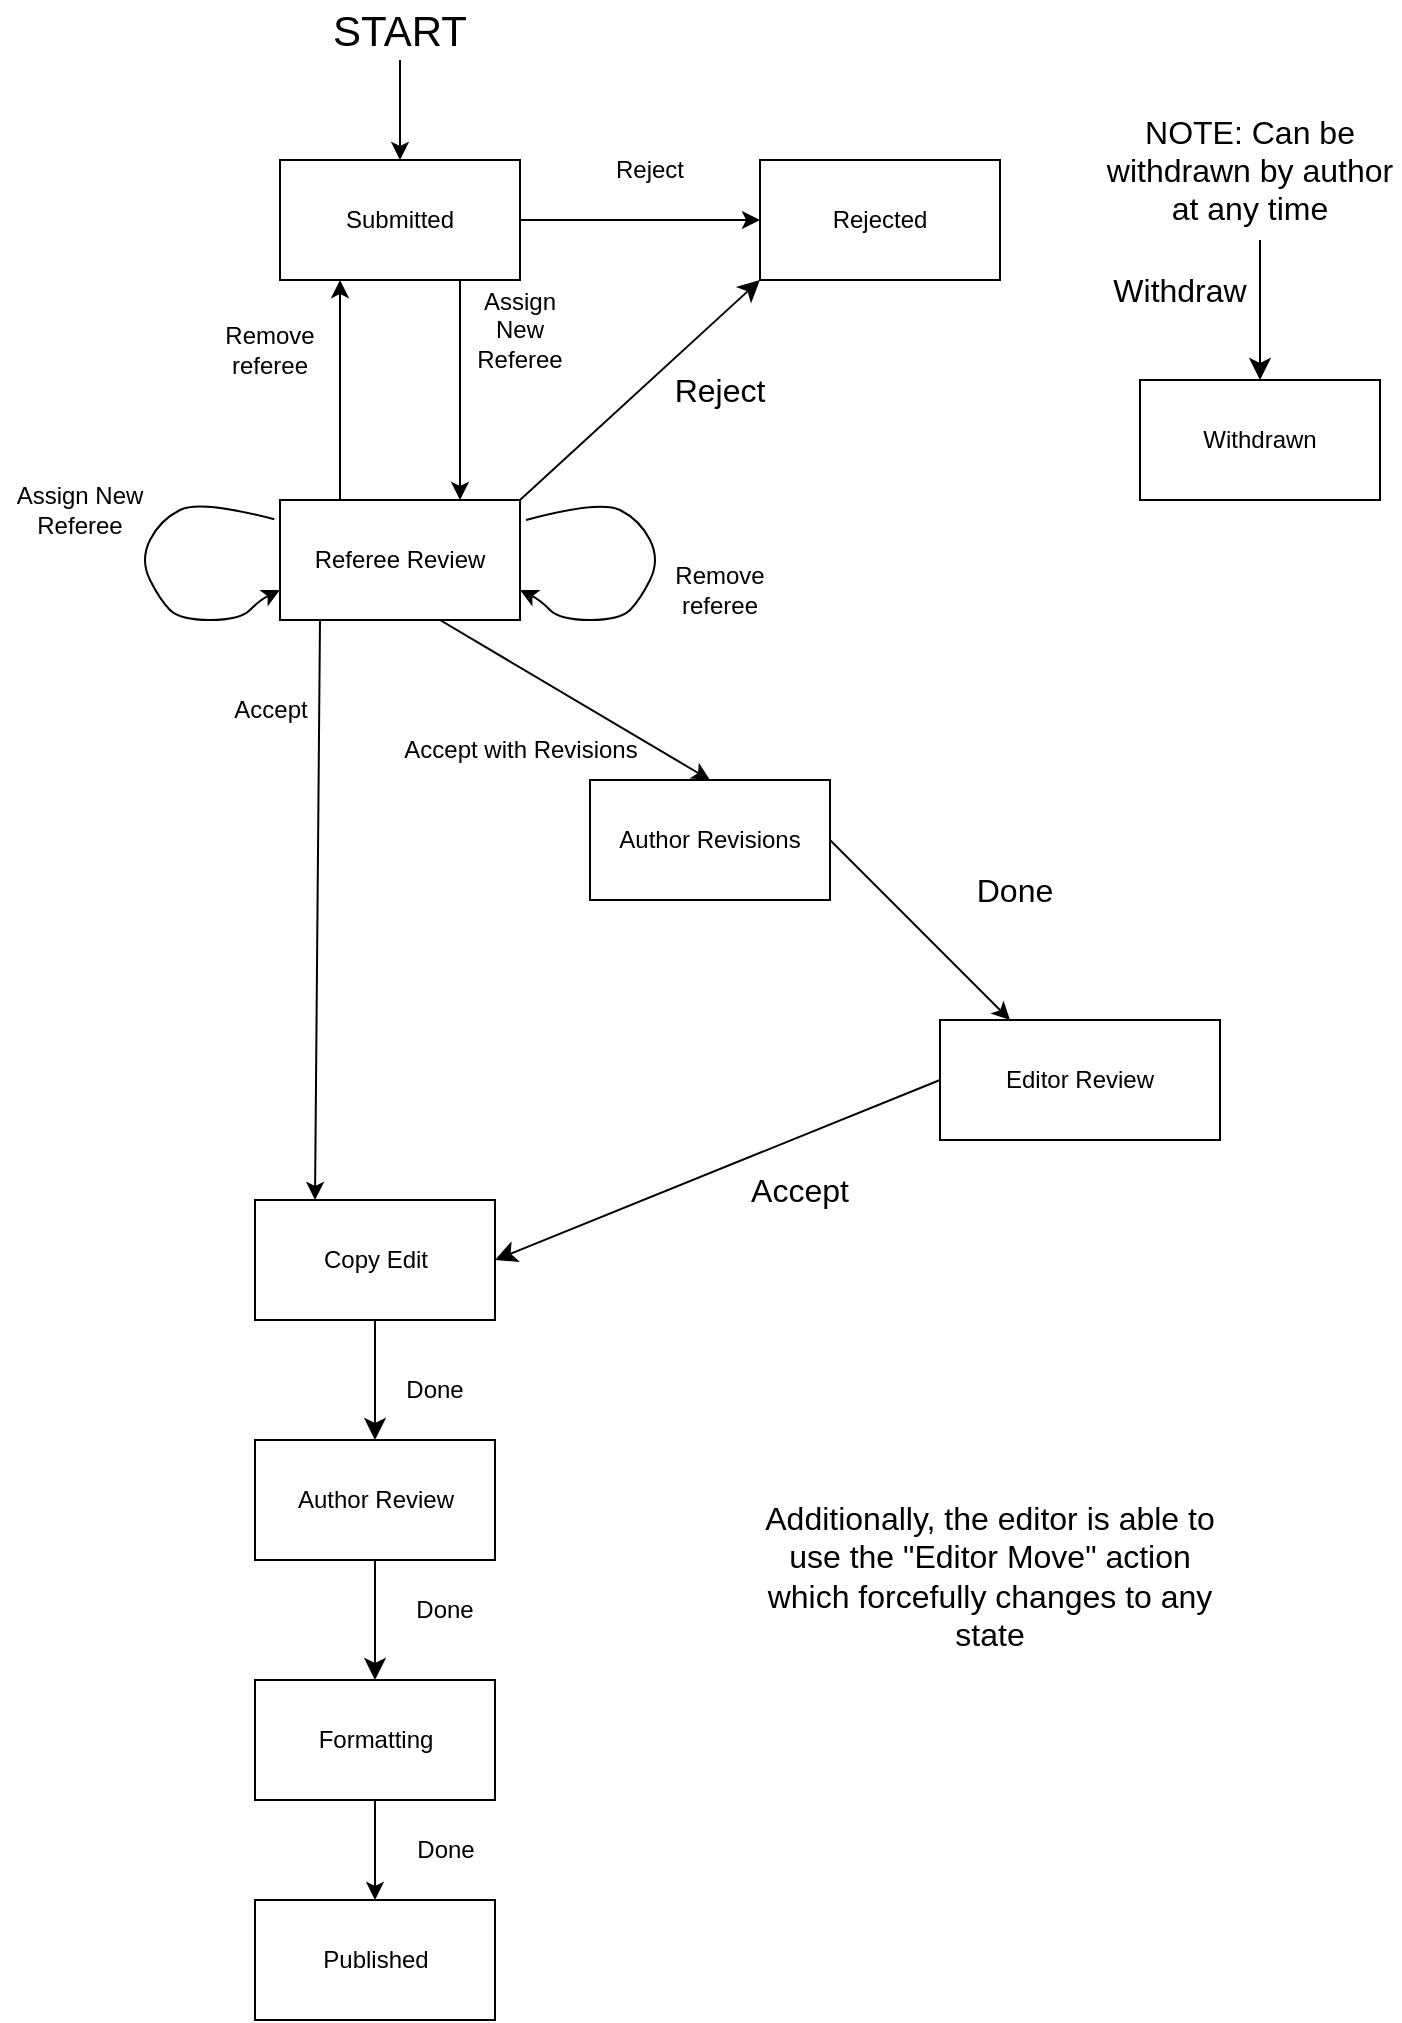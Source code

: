 <mxfile version="24.7.16">
  <diagram id="C5RBs43oDa-KdzZeNtuy" name="Page-1">
    <mxGraphModel dx="1505" dy="1694" grid="1" gridSize="10" guides="1" tooltips="1" connect="1" arrows="1" fold="1" page="0" pageScale="1" pageWidth="827" pageHeight="1169" math="0" shadow="0">
      <root>
        <mxCell id="WIyWlLk6GJQsqaUBKTNV-0" />
        <mxCell id="WIyWlLk6GJQsqaUBKTNV-1" parent="WIyWlLk6GJQsqaUBKTNV-0" />
        <mxCell id="ha09b_qebTmNtz7dc31P-0" value="Referee Review" style="rounded=0;whiteSpace=wrap;html=1;" parent="WIyWlLk6GJQsqaUBKTNV-1" vertex="1">
          <mxGeometry x="-550" y="-190" width="120" height="60" as="geometry" />
        </mxCell>
        <mxCell id="ha09b_qebTmNtz7dc31P-1" value="&lt;div&gt;Author Revisions&lt;/div&gt;" style="rounded=0;whiteSpace=wrap;html=1;" parent="WIyWlLk6GJQsqaUBKTNV-1" vertex="1">
          <mxGeometry x="-395" y="-50" width="120" height="60" as="geometry" />
        </mxCell>
        <mxCell id="ha09b_qebTmNtz7dc31P-2" value="" style="endArrow=classic;html=1;rounded=0;exitX=0.25;exitY=1;exitDx=0;exitDy=0;entryX=0.25;entryY=0;entryDx=0;entryDy=0;" parent="WIyWlLk6GJQsqaUBKTNV-1" target="ha09b_qebTmNtz7dc31P-20" edge="1">
          <mxGeometry width="50" height="50" relative="1" as="geometry">
            <mxPoint x="-530" y="-130" as="sourcePoint" />
            <mxPoint x="-520" y="-80" as="targetPoint" />
          </mxGeometry>
        </mxCell>
        <mxCell id="ha09b_qebTmNtz7dc31P-3" value="" style="endArrow=classic;html=1;rounded=0;entryX=0.5;entryY=0;entryDx=0;entryDy=0;exitX=0.75;exitY=1;exitDx=0;exitDy=0;" parent="WIyWlLk6GJQsqaUBKTNV-1" target="ha09b_qebTmNtz7dc31P-1" edge="1">
          <mxGeometry width="50" height="50" relative="1" as="geometry">
            <mxPoint x="-470" y="-130" as="sourcePoint" />
            <mxPoint x="-520" y="-80" as="targetPoint" />
          </mxGeometry>
        </mxCell>
        <mxCell id="ha09b_qebTmNtz7dc31P-4" value="Accept with Revisions" style="text;html=1;align=center;verticalAlign=middle;resizable=0;points=[];autosize=1;strokeColor=none;fillColor=none;" parent="WIyWlLk6GJQsqaUBKTNV-1" vertex="1">
          <mxGeometry x="-500" y="-80" width="140" height="30" as="geometry" />
        </mxCell>
        <mxCell id="ha09b_qebTmNtz7dc31P-5" value="&lt;div&gt;Accept&lt;/div&gt;" style="text;html=1;align=center;verticalAlign=middle;resizable=0;points=[];autosize=1;strokeColor=none;fillColor=none;" parent="WIyWlLk6GJQsqaUBKTNV-1" vertex="1">
          <mxGeometry x="-585" y="-100" width="60" height="30" as="geometry" />
        </mxCell>
        <mxCell id="ha09b_qebTmNtz7dc31P-6" value="Editor Review" style="rounded=0;whiteSpace=wrap;html=1;" parent="WIyWlLk6GJQsqaUBKTNV-1" vertex="1">
          <mxGeometry x="-220" y="70" width="140" height="60" as="geometry" />
        </mxCell>
        <mxCell id="ha09b_qebTmNtz7dc31P-7" value="" style="endArrow=classic;html=1;rounded=0;entryX=0.25;entryY=0;entryDx=0;entryDy=0;exitX=1;exitY=0.5;exitDx=0;exitDy=0;" parent="WIyWlLk6GJQsqaUBKTNV-1" source="ha09b_qebTmNtz7dc31P-1" target="ha09b_qebTmNtz7dc31P-6" edge="1">
          <mxGeometry width="50" height="50" relative="1" as="geometry">
            <mxPoint x="-270" y="-30" as="sourcePoint" />
            <mxPoint x="-247.5" y="135" as="targetPoint" />
          </mxGeometry>
        </mxCell>
        <mxCell id="ha09b_qebTmNtz7dc31P-8" value="" style="curved=1;endArrow=classic;html=1;rounded=0;exitX=-0.024;exitY=0.16;exitDx=0;exitDy=0;entryX=0;entryY=0.75;entryDx=0;entryDy=0;exitPerimeter=0;" parent="WIyWlLk6GJQsqaUBKTNV-1" source="ha09b_qebTmNtz7dc31P-0" target="ha09b_qebTmNtz7dc31P-0" edge="1">
          <mxGeometry width="50" height="50" relative="1" as="geometry">
            <mxPoint x="-560" y="-175" as="sourcePoint" />
            <mxPoint x="-570" y="-140" as="targetPoint" />
            <Array as="points">
              <mxPoint x="-590" y="-190" />
              <mxPoint x="-610" y="-180" />
              <mxPoint x="-620" y="-160" />
              <mxPoint x="-610" y="-140" />
              <mxPoint x="-600" y="-130" />
              <mxPoint x="-570" y="-130" />
              <mxPoint x="-560" y="-140" />
            </Array>
          </mxGeometry>
        </mxCell>
        <mxCell id="ha09b_qebTmNtz7dc31P-9" value="Assign New Referee" style="text;html=1;align=center;verticalAlign=middle;whiteSpace=wrap;rounded=0;" parent="WIyWlLk6GJQsqaUBKTNV-1" vertex="1">
          <mxGeometry x="-690" y="-200" width="80" height="30" as="geometry" />
        </mxCell>
        <mxCell id="ha09b_qebTmNtz7dc31P-10" style="edgeStyle=orthogonalEdgeStyle;rounded=0;orthogonalLoop=1;jettySize=auto;html=1;entryX=0;entryY=0.5;entryDx=0;entryDy=0;" parent="WIyWlLk6GJQsqaUBKTNV-1" source="ha09b_qebTmNtz7dc31P-11" target="ha09b_qebTmNtz7dc31P-12" edge="1">
          <mxGeometry relative="1" as="geometry" />
        </mxCell>
        <mxCell id="ha09b_qebTmNtz7dc31P-11" value="Submitted" style="rounded=0;whiteSpace=wrap;html=1;" parent="WIyWlLk6GJQsqaUBKTNV-1" vertex="1">
          <mxGeometry x="-550" y="-360" width="120" height="60" as="geometry" />
        </mxCell>
        <mxCell id="ha09b_qebTmNtz7dc31P-12" value="Rejected" style="rounded=0;whiteSpace=wrap;html=1;" parent="WIyWlLk6GJQsqaUBKTNV-1" vertex="1">
          <mxGeometry x="-310" y="-360" width="120" height="60" as="geometry" />
        </mxCell>
        <mxCell id="ha09b_qebTmNtz7dc31P-13" value="&lt;div&gt;Reject&lt;/div&gt;" style="text;html=1;align=center;verticalAlign=middle;whiteSpace=wrap;rounded=0;" parent="WIyWlLk6GJQsqaUBKTNV-1" vertex="1">
          <mxGeometry x="-395" y="-370" width="60" height="30" as="geometry" />
        </mxCell>
        <mxCell id="ha09b_qebTmNtz7dc31P-14" value="" style="endArrow=classic;html=1;rounded=0;exitX=0.75;exitY=1;exitDx=0;exitDy=0;entryX=0.75;entryY=0;entryDx=0;entryDy=0;" parent="WIyWlLk6GJQsqaUBKTNV-1" target="ha09b_qebTmNtz7dc31P-0" edge="1">
          <mxGeometry width="50" height="50" relative="1" as="geometry">
            <mxPoint x="-459.997" y="-300" as="sourcePoint" />
            <mxPoint x="-490" y="-270" as="targetPoint" />
          </mxGeometry>
        </mxCell>
        <mxCell id="ha09b_qebTmNtz7dc31P-15" value="" style="endArrow=classic;html=1;rounded=0;exitX=0.25;exitY=0;exitDx=0;exitDy=0;entryX=0.25;entryY=1;entryDx=0;entryDy=0;" parent="WIyWlLk6GJQsqaUBKTNV-1" source="ha09b_qebTmNtz7dc31P-0" edge="1">
          <mxGeometry width="50" height="50" relative="1" as="geometry">
            <mxPoint x="-540" y="-220" as="sourcePoint" />
            <mxPoint x="-519.997" y="-300" as="targetPoint" />
          </mxGeometry>
        </mxCell>
        <mxCell id="ha09b_qebTmNtz7dc31P-16" value="Assign New Referee" style="text;html=1;align=center;verticalAlign=middle;whiteSpace=wrap;rounded=0;" parent="WIyWlLk6GJQsqaUBKTNV-1" vertex="1">
          <mxGeometry x="-460" y="-290" width="60" height="30" as="geometry" />
        </mxCell>
        <mxCell id="ha09b_qebTmNtz7dc31P-17" value="Remove referee" style="text;html=1;align=center;verticalAlign=middle;whiteSpace=wrap;rounded=0;" parent="WIyWlLk6GJQsqaUBKTNV-1" vertex="1">
          <mxGeometry x="-590" y="-290" width="70" height="50" as="geometry" />
        </mxCell>
        <mxCell id="ha09b_qebTmNtz7dc31P-18" value="&lt;div&gt;Remove referee&lt;/div&gt;" style="text;html=1;align=center;verticalAlign=middle;whiteSpace=wrap;rounded=0;" parent="WIyWlLk6GJQsqaUBKTNV-1" vertex="1">
          <mxGeometry x="-360" y="-160" width="60" height="30" as="geometry" />
        </mxCell>
        <mxCell id="ha09b_qebTmNtz7dc31P-42" style="edgeStyle=none;curved=1;rounded=0;orthogonalLoop=1;jettySize=auto;html=1;exitX=0.5;exitY=1;exitDx=0;exitDy=0;entryX=0.5;entryY=0;entryDx=0;entryDy=0;fontSize=12;startSize=8;endSize=8;" parent="WIyWlLk6GJQsqaUBKTNV-1" source="ha09b_qebTmNtz7dc31P-20" target="ha09b_qebTmNtz7dc31P-41" edge="1">
          <mxGeometry relative="1" as="geometry" />
        </mxCell>
        <mxCell id="ha09b_qebTmNtz7dc31P-20" value="Copy Edit" style="rounded=0;whiteSpace=wrap;html=1;" parent="WIyWlLk6GJQsqaUBKTNV-1" vertex="1">
          <mxGeometry x="-562.5" y="160" width="120" height="60" as="geometry" />
        </mxCell>
        <mxCell id="ha09b_qebTmNtz7dc31P-21" style="edgeStyle=orthogonalEdgeStyle;rounded=0;orthogonalLoop=1;jettySize=auto;html=1;entryX=0.5;entryY=0;entryDx=0;entryDy=0;" parent="WIyWlLk6GJQsqaUBKTNV-1" source="ha09b_qebTmNtz7dc31P-22" target="ha09b_qebTmNtz7dc31P-23" edge="1">
          <mxGeometry relative="1" as="geometry" />
        </mxCell>
        <mxCell id="ha09b_qebTmNtz7dc31P-22" value="Formatting" style="rounded=0;whiteSpace=wrap;html=1;" parent="WIyWlLk6GJQsqaUBKTNV-1" vertex="1">
          <mxGeometry x="-562.5" y="400" width="120" height="60" as="geometry" />
        </mxCell>
        <mxCell id="ha09b_qebTmNtz7dc31P-23" value="Published" style="rounded=0;whiteSpace=wrap;html=1;" parent="WIyWlLk6GJQsqaUBKTNV-1" vertex="1">
          <mxGeometry x="-562.5" y="510" width="120" height="60" as="geometry" />
        </mxCell>
        <mxCell id="ha09b_qebTmNtz7dc31P-26" value="Done" style="text;html=1;align=center;verticalAlign=middle;whiteSpace=wrap;rounded=0;" parent="WIyWlLk6GJQsqaUBKTNV-1" vertex="1">
          <mxGeometry x="-515" y="240" width="85" height="30" as="geometry" />
        </mxCell>
        <mxCell id="ha09b_qebTmNtz7dc31P-27" value="Done" style="text;html=1;align=center;verticalAlign=middle;whiteSpace=wrap;rounded=0;" parent="WIyWlLk6GJQsqaUBKTNV-1" vertex="1">
          <mxGeometry x="-497.5" y="470" width="60" height="30" as="geometry" />
        </mxCell>
        <mxCell id="ha09b_qebTmNtz7dc31P-28" value="" style="endArrow=classic;html=1;rounded=0;entryX=0.5;entryY=0;entryDx=0;entryDy=0;" parent="WIyWlLk6GJQsqaUBKTNV-1" target="ha09b_qebTmNtz7dc31P-11" edge="1">
          <mxGeometry width="50" height="50" relative="1" as="geometry">
            <mxPoint x="-490" y="-410" as="sourcePoint" />
            <mxPoint x="-320" y="-280" as="targetPoint" />
          </mxGeometry>
        </mxCell>
        <mxCell id="ha09b_qebTmNtz7dc31P-29" value="&lt;font style=&quot;font-size: 21px;&quot;&gt;START&lt;/font&gt;" style="text;html=1;align=center;verticalAlign=middle;whiteSpace=wrap;rounded=0;" parent="WIyWlLk6GJQsqaUBKTNV-1" vertex="1">
          <mxGeometry x="-520" y="-440" width="60" height="30" as="geometry" />
        </mxCell>
        <mxCell id="ha09b_qebTmNtz7dc31P-30" value="" style="curved=1;endArrow=classic;html=1;rounded=0;exitX=-0.024;exitY=0.16;exitDx=0;exitDy=0;entryX=0;entryY=0.75;entryDx=0;entryDy=0;exitPerimeter=0;" parent="WIyWlLk6GJQsqaUBKTNV-1" edge="1">
          <mxGeometry width="50" height="50" relative="1" as="geometry">
            <mxPoint x="-427" y="-180" as="sourcePoint" />
            <mxPoint x="-430" y="-145" as="targetPoint" />
            <Array as="points">
              <mxPoint x="-390" y="-190" />
              <mxPoint x="-370" y="-180" />
              <mxPoint x="-360" y="-160" />
              <mxPoint x="-370" y="-140" />
              <mxPoint x="-380" y="-130" />
              <mxPoint x="-410" y="-130" />
              <mxPoint x="-420" y="-140" />
            </Array>
          </mxGeometry>
        </mxCell>
        <mxCell id="ha09b_qebTmNtz7dc31P-31" value="" style="endArrow=classic;html=1;rounded=0;fontSize=12;startSize=8;endSize=8;curved=1;" parent="WIyWlLk6GJQsqaUBKTNV-1" edge="1">
          <mxGeometry width="50" height="50" relative="1" as="geometry">
            <mxPoint x="-60" y="-320" as="sourcePoint" />
            <mxPoint x="-60" y="-250" as="targetPoint" />
          </mxGeometry>
        </mxCell>
        <mxCell id="ha09b_qebTmNtz7dc31P-32" value="Withdrawn" style="rounded=0;whiteSpace=wrap;html=1;" parent="WIyWlLk6GJQsqaUBKTNV-1" vertex="1">
          <mxGeometry x="-120" y="-250" width="120" height="60" as="geometry" />
        </mxCell>
        <mxCell id="ha09b_qebTmNtz7dc31P-33" value="" style="endArrow=classic;html=1;rounded=0;fontSize=12;startSize=8;endSize=8;curved=1;entryX=0;entryY=1;entryDx=0;entryDy=0;" parent="WIyWlLk6GJQsqaUBKTNV-1" target="ha09b_qebTmNtz7dc31P-12" edge="1">
          <mxGeometry width="50" height="50" relative="1" as="geometry">
            <mxPoint x="-430" y="-190" as="sourcePoint" />
            <mxPoint x="-380" y="-240" as="targetPoint" />
          </mxGeometry>
        </mxCell>
        <mxCell id="ha09b_qebTmNtz7dc31P-34" value="Reject" style="text;html=1;align=center;verticalAlign=middle;whiteSpace=wrap;rounded=0;fontSize=16;" parent="WIyWlLk6GJQsqaUBKTNV-1" vertex="1">
          <mxGeometry x="-360" y="-260" width="60" height="30" as="geometry" />
        </mxCell>
        <mxCell id="ha09b_qebTmNtz7dc31P-35" value="NOTE: Can be withdrawn by author at any time" style="text;html=1;align=center;verticalAlign=middle;whiteSpace=wrap;rounded=0;fontSize=16;" parent="WIyWlLk6GJQsqaUBKTNV-1" vertex="1">
          <mxGeometry x="-140" y="-370" width="150" height="30" as="geometry" />
        </mxCell>
        <mxCell id="ha09b_qebTmNtz7dc31P-36" value="Withdraw" style="text;html=1;align=center;verticalAlign=middle;whiteSpace=wrap;rounded=0;fontSize=16;" parent="WIyWlLk6GJQsqaUBKTNV-1" vertex="1">
          <mxGeometry x="-130" y="-310" width="60" height="30" as="geometry" />
        </mxCell>
        <mxCell id="ha09b_qebTmNtz7dc31P-37" value="Done" style="text;html=1;align=center;verticalAlign=middle;whiteSpace=wrap;rounded=0;fontSize=16;" parent="WIyWlLk6GJQsqaUBKTNV-1" vertex="1">
          <mxGeometry x="-235" y="-10" width="105" height="30" as="geometry" />
        </mxCell>
        <mxCell id="ha09b_qebTmNtz7dc31P-38" value="" style="endArrow=classic;html=1;rounded=0;fontSize=12;startSize=8;endSize=8;curved=1;exitX=0;exitY=0.5;exitDx=0;exitDy=0;entryX=1;entryY=0.5;entryDx=0;entryDy=0;" parent="WIyWlLk6GJQsqaUBKTNV-1" source="ha09b_qebTmNtz7dc31P-6" target="ha09b_qebTmNtz7dc31P-20" edge="1">
          <mxGeometry width="50" height="50" relative="1" as="geometry">
            <mxPoint x="-220" y="190" as="sourcePoint" />
            <mxPoint x="-60" y="170" as="targetPoint" />
          </mxGeometry>
        </mxCell>
        <mxCell id="ha09b_qebTmNtz7dc31P-39" value="&lt;div&gt;Accept&lt;/div&gt;" style="text;html=1;align=center;verticalAlign=middle;whiteSpace=wrap;rounded=0;fontSize=16;" parent="WIyWlLk6GJQsqaUBKTNV-1" vertex="1">
          <mxGeometry x="-320" y="140" width="60" height="30" as="geometry" />
        </mxCell>
        <mxCell id="ha09b_qebTmNtz7dc31P-40" value="&amp;nbsp;" style="text;whiteSpace=wrap;html=1;" parent="WIyWlLk6GJQsqaUBKTNV-1" vertex="1">
          <mxGeometry x="-570" y="-90" width="40" height="40" as="geometry" />
        </mxCell>
        <mxCell id="ha09b_qebTmNtz7dc31P-43" style="edgeStyle=none;curved=1;rounded=0;orthogonalLoop=1;jettySize=auto;html=1;exitX=0.5;exitY=1;exitDx=0;exitDy=0;entryX=0.5;entryY=0;entryDx=0;entryDy=0;fontSize=12;startSize=8;endSize=8;" parent="WIyWlLk6GJQsqaUBKTNV-1" source="ha09b_qebTmNtz7dc31P-41" target="ha09b_qebTmNtz7dc31P-22" edge="1">
          <mxGeometry relative="1" as="geometry" />
        </mxCell>
        <mxCell id="ha09b_qebTmNtz7dc31P-41" value="Author Review" style="rounded=0;whiteSpace=wrap;html=1;" parent="WIyWlLk6GJQsqaUBKTNV-1" vertex="1">
          <mxGeometry x="-562.5" y="280" width="120" height="60" as="geometry" />
        </mxCell>
        <mxCell id="ha09b_qebTmNtz7dc31P-44" value="Done" style="text;html=1;align=center;verticalAlign=middle;whiteSpace=wrap;rounded=0;" parent="WIyWlLk6GJQsqaUBKTNV-1" vertex="1">
          <mxGeometry x="-510" y="350" width="85" height="30" as="geometry" />
        </mxCell>
        <mxCell id="ha09b_qebTmNtz7dc31P-45" style="edgeStyle=none;curved=1;rounded=0;orthogonalLoop=1;jettySize=auto;html=1;exitX=0.5;exitY=1;exitDx=0;exitDy=0;fontSize=12;startSize=8;endSize=8;" parent="WIyWlLk6GJQsqaUBKTNV-1" source="ha09b_qebTmNtz7dc31P-44" target="ha09b_qebTmNtz7dc31P-44" edge="1">
          <mxGeometry relative="1" as="geometry" />
        </mxCell>
        <mxCell id="ha09b_qebTmNtz7dc31P-46" value="Additionally, the editor is able to use the &quot;Editor Move&quot; action which forcefully changes to any state" style="text;html=1;align=center;verticalAlign=middle;whiteSpace=wrap;rounded=0;fontSize=16;" parent="WIyWlLk6GJQsqaUBKTNV-1" vertex="1">
          <mxGeometry x="-310" y="295" width="230" height="105" as="geometry" />
        </mxCell>
      </root>
    </mxGraphModel>
  </diagram>
</mxfile>
